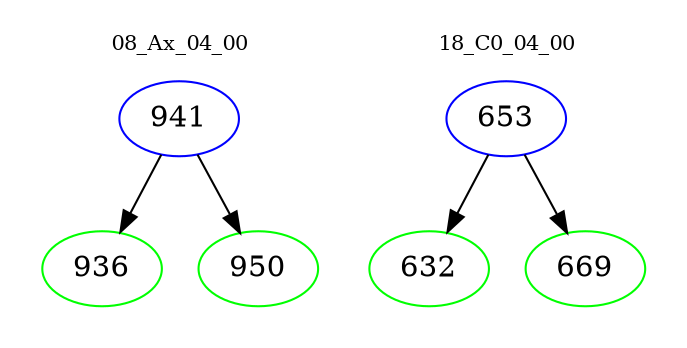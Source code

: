 digraph{
subgraph cluster_0 {
color = white
label = "08_Ax_04_00";
fontsize=10;
T0_941 [label="941", color="blue"]
T0_941 -> T0_936 [color="black"]
T0_936 [label="936", color="green"]
T0_941 -> T0_950 [color="black"]
T0_950 [label="950", color="green"]
}
subgraph cluster_1 {
color = white
label = "18_C0_04_00";
fontsize=10;
T1_653 [label="653", color="blue"]
T1_653 -> T1_632 [color="black"]
T1_632 [label="632", color="green"]
T1_653 -> T1_669 [color="black"]
T1_669 [label="669", color="green"]
}
}
